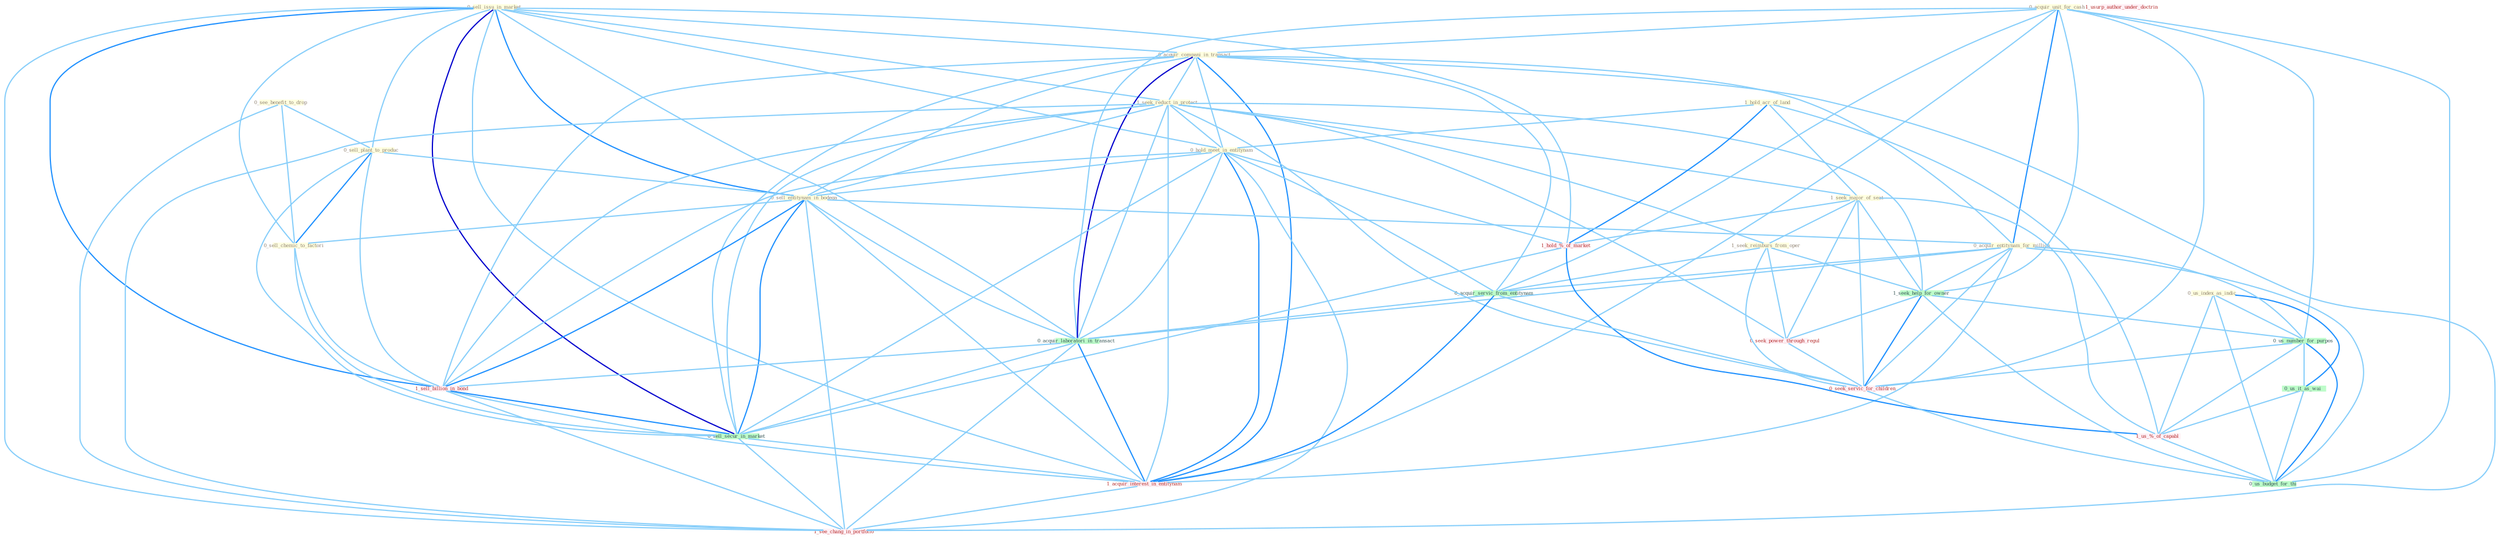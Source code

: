 Graph G{ 
    node
    [shape=polygon,style=filled,width=.5,height=.06,color="#BDFCC9",fixedsize=true,fontsize=4,
    fontcolor="#2f4f4f"];
    {node
    [color="#ffffe0", fontcolor="#8b7d6b"] "0_sell_issu_in_market " "0_acquir_unit_for_cash " "0_acquir_compani_in_transact " "0_us_index_as_indic " "0_see_benefit_to_drop " "1_seek_reduct_in_protect " "1_hold_acr_of_land " "0_sell_plant_to_produc " "0_hold_meet_in_entitynam " "1_seek_major_of_seat " "0_sell_entitynam_in_bodega " "0_sell_chemic_to_factori " "0_acquir_entitynam_for_million " "1_seek_reimburs_from_oper "}
{node [color="#fff0f5", fontcolor="#b22222"] "1_hold_%_of_market " "0_seek_power_through_regul " "1_sell_billion_in_bond " "1_usurp_author_under_doctrin " "1_us_%_of_capabl " "1_acquir_interest_in_entitynam " "0_seek_servic_for_children " "1_see_chang_in_portfolio "}
edge [color="#B0E2FF"];

	"0_sell_issu_in_market " -- "0_acquir_compani_in_transact " [w="1", color="#87cefa" ];
	"0_sell_issu_in_market " -- "1_seek_reduct_in_protect " [w="1", color="#87cefa" ];
	"0_sell_issu_in_market " -- "0_sell_plant_to_produc " [w="1", color="#87cefa" ];
	"0_sell_issu_in_market " -- "0_hold_meet_in_entitynam " [w="1", color="#87cefa" ];
	"0_sell_issu_in_market " -- "0_sell_entitynam_in_bodega " [w="2", color="#1e90ff" , len=0.8];
	"0_sell_issu_in_market " -- "0_sell_chemic_to_factori " [w="1", color="#87cefa" ];
	"0_sell_issu_in_market " -- "1_hold_%_of_market " [w="1", color="#87cefa" ];
	"0_sell_issu_in_market " -- "0_acquir_laboratori_in_transact " [w="1", color="#87cefa" ];
	"0_sell_issu_in_market " -- "1_sell_billion_in_bond " [w="2", color="#1e90ff" , len=0.8];
	"0_sell_issu_in_market " -- "0_sell_secur_in_market " [w="3", color="#0000cd" , len=0.6];
	"0_sell_issu_in_market " -- "1_acquir_interest_in_entitynam " [w="1", color="#87cefa" ];
	"0_sell_issu_in_market " -- "1_see_chang_in_portfolio " [w="1", color="#87cefa" ];
	"0_acquir_unit_for_cash " -- "0_acquir_compani_in_transact " [w="1", color="#87cefa" ];
	"0_acquir_unit_for_cash " -- "0_acquir_entitynam_for_million " [w="2", color="#1e90ff" , len=0.8];
	"0_acquir_unit_for_cash " -- "1_seek_help_for_owner " [w="1", color="#87cefa" ];
	"0_acquir_unit_for_cash " -- "0_acquir_servic_from_entitynam " [w="1", color="#87cefa" ];
	"0_acquir_unit_for_cash " -- "0_us_number_for_purpos " [w="1", color="#87cefa" ];
	"0_acquir_unit_for_cash " -- "0_acquir_laboratori_in_transact " [w="1", color="#87cefa" ];
	"0_acquir_unit_for_cash " -- "1_acquir_interest_in_entitynam " [w="1", color="#87cefa" ];
	"0_acquir_unit_for_cash " -- "0_seek_servic_for_children " [w="1", color="#87cefa" ];
	"0_acquir_unit_for_cash " -- "0_us_budget_for_thi " [w="1", color="#87cefa" ];
	"0_acquir_compani_in_transact " -- "1_seek_reduct_in_protect " [w="1", color="#87cefa" ];
	"0_acquir_compani_in_transact " -- "0_hold_meet_in_entitynam " [w="1", color="#87cefa" ];
	"0_acquir_compani_in_transact " -- "0_sell_entitynam_in_bodega " [w="1", color="#87cefa" ];
	"0_acquir_compani_in_transact " -- "0_acquir_entitynam_for_million " [w="1", color="#87cefa" ];
	"0_acquir_compani_in_transact " -- "0_acquir_servic_from_entitynam " [w="1", color="#87cefa" ];
	"0_acquir_compani_in_transact " -- "0_acquir_laboratori_in_transact " [w="3", color="#0000cd" , len=0.6];
	"0_acquir_compani_in_transact " -- "1_sell_billion_in_bond " [w="1", color="#87cefa" ];
	"0_acquir_compani_in_transact " -- "0_sell_secur_in_market " [w="1", color="#87cefa" ];
	"0_acquir_compani_in_transact " -- "1_acquir_interest_in_entitynam " [w="2", color="#1e90ff" , len=0.8];
	"0_acquir_compani_in_transact " -- "1_see_chang_in_portfolio " [w="1", color="#87cefa" ];
	"0_us_index_as_indic " -- "0_us_number_for_purpos " [w="1", color="#87cefa" ];
	"0_us_index_as_indic " -- "0_us_it_as_wai " [w="2", color="#1e90ff" , len=0.8];
	"0_us_index_as_indic " -- "1_us_%_of_capabl " [w="1", color="#87cefa" ];
	"0_us_index_as_indic " -- "0_us_budget_for_thi " [w="1", color="#87cefa" ];
	"0_see_benefit_to_drop " -- "0_sell_plant_to_produc " [w="1", color="#87cefa" ];
	"0_see_benefit_to_drop " -- "0_sell_chemic_to_factori " [w="1", color="#87cefa" ];
	"0_see_benefit_to_drop " -- "1_see_chang_in_portfolio " [w="1", color="#87cefa" ];
	"1_seek_reduct_in_protect " -- "0_hold_meet_in_entitynam " [w="1", color="#87cefa" ];
	"1_seek_reduct_in_protect " -- "1_seek_major_of_seat " [w="1", color="#87cefa" ];
	"1_seek_reduct_in_protect " -- "0_sell_entitynam_in_bodega " [w="1", color="#87cefa" ];
	"1_seek_reduct_in_protect " -- "1_seek_reimburs_from_oper " [w="1", color="#87cefa" ];
	"1_seek_reduct_in_protect " -- "1_seek_help_for_owner " [w="1", color="#87cefa" ];
	"1_seek_reduct_in_protect " -- "0_seek_power_through_regul " [w="1", color="#87cefa" ];
	"1_seek_reduct_in_protect " -- "0_acquir_laboratori_in_transact " [w="1", color="#87cefa" ];
	"1_seek_reduct_in_protect " -- "1_sell_billion_in_bond " [w="1", color="#87cefa" ];
	"1_seek_reduct_in_protect " -- "0_sell_secur_in_market " [w="1", color="#87cefa" ];
	"1_seek_reduct_in_protect " -- "1_acquir_interest_in_entitynam " [w="1", color="#87cefa" ];
	"1_seek_reduct_in_protect " -- "0_seek_servic_for_children " [w="1", color="#87cefa" ];
	"1_seek_reduct_in_protect " -- "1_see_chang_in_portfolio " [w="1", color="#87cefa" ];
	"1_hold_acr_of_land " -- "0_hold_meet_in_entitynam " [w="1", color="#87cefa" ];
	"1_hold_acr_of_land " -- "1_seek_major_of_seat " [w="1", color="#87cefa" ];
	"1_hold_acr_of_land " -- "1_hold_%_of_market " [w="2", color="#1e90ff" , len=0.8];
	"1_hold_acr_of_land " -- "1_us_%_of_capabl " [w="1", color="#87cefa" ];
	"0_sell_plant_to_produc " -- "0_sell_entitynam_in_bodega " [w="1", color="#87cefa" ];
	"0_sell_plant_to_produc " -- "0_sell_chemic_to_factori " [w="2", color="#1e90ff" , len=0.8];
	"0_sell_plant_to_produc " -- "1_sell_billion_in_bond " [w="1", color="#87cefa" ];
	"0_sell_plant_to_produc " -- "0_sell_secur_in_market " [w="1", color="#87cefa" ];
	"0_hold_meet_in_entitynam " -- "0_sell_entitynam_in_bodega " [w="1", color="#87cefa" ];
	"0_hold_meet_in_entitynam " -- "0_acquir_servic_from_entitynam " [w="1", color="#87cefa" ];
	"0_hold_meet_in_entitynam " -- "1_hold_%_of_market " [w="1", color="#87cefa" ];
	"0_hold_meet_in_entitynam " -- "0_acquir_laboratori_in_transact " [w="1", color="#87cefa" ];
	"0_hold_meet_in_entitynam " -- "1_sell_billion_in_bond " [w="1", color="#87cefa" ];
	"0_hold_meet_in_entitynam " -- "0_sell_secur_in_market " [w="1", color="#87cefa" ];
	"0_hold_meet_in_entitynam " -- "1_acquir_interest_in_entitynam " [w="2", color="#1e90ff" , len=0.8];
	"0_hold_meet_in_entitynam " -- "1_see_chang_in_portfolio " [w="1", color="#87cefa" ];
	"1_seek_major_of_seat " -- "1_seek_reimburs_from_oper " [w="1", color="#87cefa" ];
	"1_seek_major_of_seat " -- "1_seek_help_for_owner " [w="1", color="#87cefa" ];
	"1_seek_major_of_seat " -- "1_hold_%_of_market " [w="1", color="#87cefa" ];
	"1_seek_major_of_seat " -- "0_seek_power_through_regul " [w="1", color="#87cefa" ];
	"1_seek_major_of_seat " -- "1_us_%_of_capabl " [w="1", color="#87cefa" ];
	"1_seek_major_of_seat " -- "0_seek_servic_for_children " [w="1", color="#87cefa" ];
	"0_sell_entitynam_in_bodega " -- "0_sell_chemic_to_factori " [w="1", color="#87cefa" ];
	"0_sell_entitynam_in_bodega " -- "0_acquir_entitynam_for_million " [w="1", color="#87cefa" ];
	"0_sell_entitynam_in_bodega " -- "0_acquir_laboratori_in_transact " [w="1", color="#87cefa" ];
	"0_sell_entitynam_in_bodega " -- "1_sell_billion_in_bond " [w="2", color="#1e90ff" , len=0.8];
	"0_sell_entitynam_in_bodega " -- "0_sell_secur_in_market " [w="2", color="#1e90ff" , len=0.8];
	"0_sell_entitynam_in_bodega " -- "1_acquir_interest_in_entitynam " [w="1", color="#87cefa" ];
	"0_sell_entitynam_in_bodega " -- "1_see_chang_in_portfolio " [w="1", color="#87cefa" ];
	"0_sell_chemic_to_factori " -- "1_sell_billion_in_bond " [w="1", color="#87cefa" ];
	"0_sell_chemic_to_factori " -- "0_sell_secur_in_market " [w="1", color="#87cefa" ];
	"0_acquir_entitynam_for_million " -- "1_seek_help_for_owner " [w="1", color="#87cefa" ];
	"0_acquir_entitynam_for_million " -- "0_acquir_servic_from_entitynam " [w="1", color="#87cefa" ];
	"0_acquir_entitynam_for_million " -- "0_us_number_for_purpos " [w="1", color="#87cefa" ];
	"0_acquir_entitynam_for_million " -- "0_acquir_laboratori_in_transact " [w="1", color="#87cefa" ];
	"0_acquir_entitynam_for_million " -- "1_acquir_interest_in_entitynam " [w="1", color="#87cefa" ];
	"0_acquir_entitynam_for_million " -- "0_seek_servic_for_children " [w="1", color="#87cefa" ];
	"0_acquir_entitynam_for_million " -- "0_us_budget_for_thi " [w="1", color="#87cefa" ];
	"1_seek_reimburs_from_oper " -- "1_seek_help_for_owner " [w="1", color="#87cefa" ];
	"1_seek_reimburs_from_oper " -- "0_acquir_servic_from_entitynam " [w="1", color="#87cefa" ];
	"1_seek_reimburs_from_oper " -- "0_seek_power_through_regul " [w="1", color="#87cefa" ];
	"1_seek_reimburs_from_oper " -- "0_seek_servic_for_children " [w="1", color="#87cefa" ];
	"1_seek_help_for_owner " -- "0_seek_power_through_regul " [w="1", color="#87cefa" ];
	"1_seek_help_for_owner " -- "0_us_number_for_purpos " [w="1", color="#87cefa" ];
	"1_seek_help_for_owner " -- "0_seek_servic_for_children " [w="2", color="#1e90ff" , len=0.8];
	"1_seek_help_for_owner " -- "0_us_budget_for_thi " [w="1", color="#87cefa" ];
	"0_acquir_servic_from_entitynam " -- "0_acquir_laboratori_in_transact " [w="1", color="#87cefa" ];
	"0_acquir_servic_from_entitynam " -- "1_acquir_interest_in_entitynam " [w="2", color="#1e90ff" , len=0.8];
	"0_acquir_servic_from_entitynam " -- "0_seek_servic_for_children " [w="1", color="#87cefa" ];
	"1_hold_%_of_market " -- "1_us_%_of_capabl " [w="2", color="#1e90ff" , len=0.8];
	"1_hold_%_of_market " -- "0_sell_secur_in_market " [w="1", color="#87cefa" ];
	"0_seek_power_through_regul " -- "0_seek_servic_for_children " [w="1", color="#87cefa" ];
	"0_us_number_for_purpos " -- "0_us_it_as_wai " [w="1", color="#87cefa" ];
	"0_us_number_for_purpos " -- "1_us_%_of_capabl " [w="1", color="#87cefa" ];
	"0_us_number_for_purpos " -- "0_seek_servic_for_children " [w="1", color="#87cefa" ];
	"0_us_number_for_purpos " -- "0_us_budget_for_thi " [w="2", color="#1e90ff" , len=0.8];
	"0_acquir_laboratori_in_transact " -- "1_sell_billion_in_bond " [w="1", color="#87cefa" ];
	"0_acquir_laboratori_in_transact " -- "0_sell_secur_in_market " [w="1", color="#87cefa" ];
	"0_acquir_laboratori_in_transact " -- "1_acquir_interest_in_entitynam " [w="2", color="#1e90ff" , len=0.8];
	"0_acquir_laboratori_in_transact " -- "1_see_chang_in_portfolio " [w="1", color="#87cefa" ];
	"1_sell_billion_in_bond " -- "0_sell_secur_in_market " [w="2", color="#1e90ff" , len=0.8];
	"1_sell_billion_in_bond " -- "1_acquir_interest_in_entitynam " [w="1", color="#87cefa" ];
	"1_sell_billion_in_bond " -- "1_see_chang_in_portfolio " [w="1", color="#87cefa" ];
	"0_us_it_as_wai " -- "1_us_%_of_capabl " [w="1", color="#87cefa" ];
	"0_us_it_as_wai " -- "0_us_budget_for_thi " [w="1", color="#87cefa" ];
	"1_us_%_of_capabl " -- "0_us_budget_for_thi " [w="1", color="#87cefa" ];
	"0_sell_secur_in_market " -- "1_acquir_interest_in_entitynam " [w="1", color="#87cefa" ];
	"0_sell_secur_in_market " -- "1_see_chang_in_portfolio " [w="1", color="#87cefa" ];
	"1_acquir_interest_in_entitynam " -- "1_see_chang_in_portfolio " [w="1", color="#87cefa" ];
	"0_seek_servic_for_children " -- "0_us_budget_for_thi " [w="1", color="#87cefa" ];
}